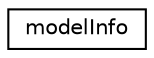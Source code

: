 digraph "Graphical Class Hierarchy"
{
 // LATEX_PDF_SIZE
  edge [fontname="Helvetica",fontsize="10",labelfontname="Helvetica",labelfontsize="10"];
  node [fontname="Helvetica",fontsize="10",shape=record];
  rankdir="LR";
  Node0 [label="modelInfo",height=0.2,width=0.4,color="black", fillcolor="white", style="filled",URL="$structmodel_info.html",tooltip=" "];
}
